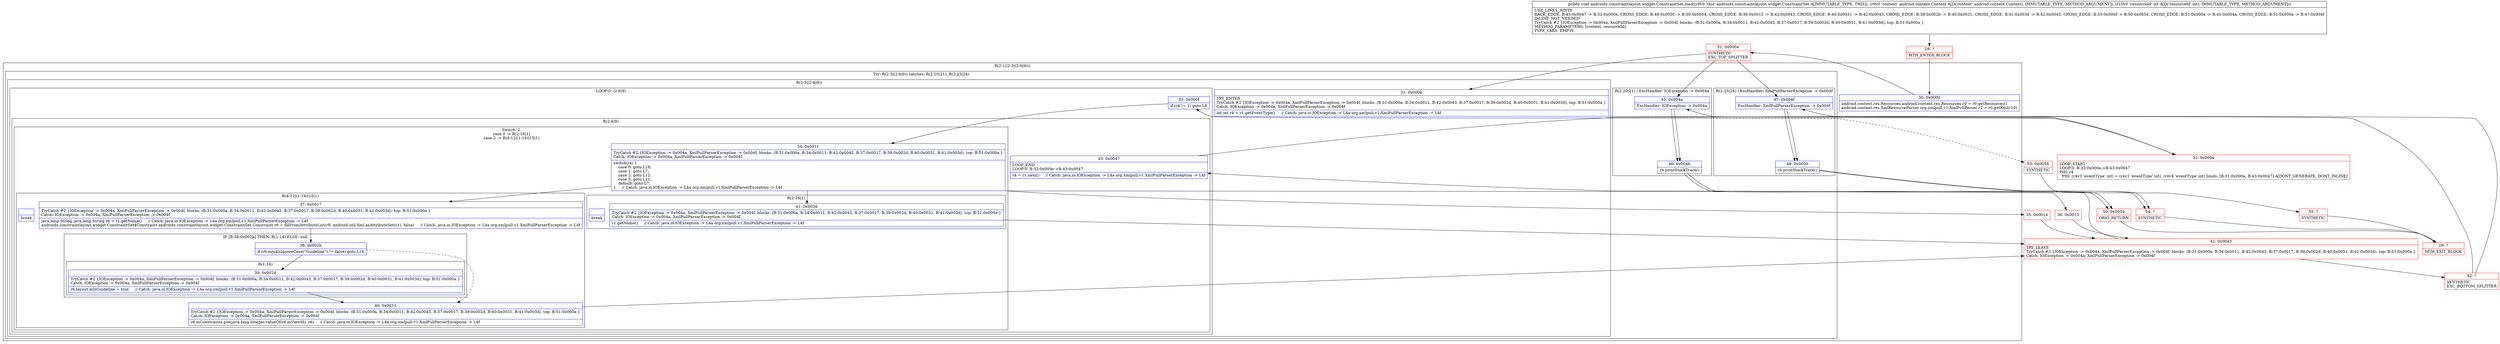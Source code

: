 digraph "CFG forandroidx.constraintlayout.widget.ConstraintSet.load(Landroid\/content\/Context;I)V" {
subgraph cluster_Region_533361606 {
label = "R(2:1|(2:3|(2:6|9)))";
node [shape=record,color=blue];
Node_30 [shape=record,label="{30\:\ 0x0000|android.content.res.Resources android.content.res.Resources r0 = r9.getResources()\landroid.content.res.XmlResourceParser org.xmlpull.v1.XmlPullParser r1 = r0.getXml(r10)\l}"];
subgraph cluster_TryCatchRegion_688056747 {
label = "Try: R(2:3|(2:6|9)) catches: R(2:20|21), R(2:23|24)";
node [shape=record,color=blue];
subgraph cluster_Region_1052759467 {
label = "R(2:3|(2:6|9))";
node [shape=record,color=blue];
Node_31 [shape=record,label="{31\:\ 0x000a|TRY_ENTER\lTryCatch #2 \{IOException \-\> 0x004a, XmlPullParserException \-\> 0x004f, blocks: (B:31:0x000a, B:34:0x0011, B:42:0x0043, B:37:0x0017, B:39:0x002d, B:40:0x0031, B:41:0x003d), top: B:51:0x000a \}\lCatch: IOException \-\> 0x004a, XmlPullParserException \-\> 0x004f\l|int int r4 = r1.getEventType()     \/\/ Catch: java.io.IOException \-\> L4a org.xmlpull.v1.XmlPullParserException \-\> L4f\l}"];
subgraph cluster_LoopRegion_1574380999 {
label = "LOOP:0: (2:6|9)";
node [shape=record,color=blue];
Node_33 [shape=record,label="{33\:\ 0x000f|if (r4 != 1) goto L6\l}"];
subgraph cluster_Region_2078635849 {
label = "R(2:6|9)";
node [shape=record,color=blue];
subgraph cluster_SwitchRegion_536382703 {
label = "Switch: 2
 case 0 -> R(2:16|1)
 case 2 -> R(4:12|(1:14)|15|1)";
node [shape=record,color=blue];
Node_34 [shape=record,label="{34\:\ 0x0011|TryCatch #2 \{IOException \-\> 0x004a, XmlPullParserException \-\> 0x004f, blocks: (B:31:0x000a, B:34:0x0011, B:42:0x0043, B:37:0x0017, B:39:0x002d, B:40:0x0031, B:41:0x003d), top: B:51:0x000a \}\lCatch: IOException \-\> 0x004a, XmlPullParserException \-\> 0x004f\l|switch(r4) \{\l    case 0: goto L16;\l    case 1: goto L7;\l    case 2: goto L12;\l    case 3: goto L11;\l    default: goto L7;\l\}     \/\/ Catch: java.io.IOException \-\> L4a org.xmlpull.v1.XmlPullParserException \-\> L4f\l}"];
subgraph cluster_Region_1999627897 {
label = "R(2:16|1)";
node [shape=record,color=blue];
Node_41 [shape=record,label="{41\:\ 0x003d|TryCatch #2 \{IOException \-\> 0x004a, XmlPullParserException \-\> 0x004f, blocks: (B:31:0x000a, B:34:0x0011, B:42:0x0043, B:37:0x0017, B:39:0x002d, B:40:0x0031, B:41:0x003d), top: B:51:0x000a \}\lCatch: IOException \-\> 0x004a, XmlPullParserException \-\> 0x004f\l|r1.getName()     \/\/ Catch: java.io.IOException \-\> L4a org.xmlpull.v1.XmlPullParserException \-\> L4f\l}"];
Node_InsnContainer_1829719795 [shape=record,label="{|break\l}"];
}
subgraph cluster_Region_1001914137 {
label = "R(4:12|(1:14)|15|1)";
node [shape=record,color=blue];
Node_37 [shape=record,label="{37\:\ 0x0017|TryCatch #2 \{IOException \-\> 0x004a, XmlPullParserException \-\> 0x004f, blocks: (B:31:0x000a, B:34:0x0011, B:42:0x0043, B:37:0x0017, B:39:0x002d, B:40:0x0031, B:41:0x003d), top: B:51:0x000a \}\lCatch: IOException \-\> 0x004a, XmlPullParserException \-\> 0x004f\l|java.lang.String java.lang.String r6 = r1.getName()     \/\/ Catch: java.io.IOException \-\> L4a org.xmlpull.v1.XmlPullParserException \-\> L4f\landroidx.constraintlayout.widget.ConstraintSet$Constraint androidx.constraintlayout.widget.ConstraintSet.Constraint r6 = fillFromAttributeList(r9, android.util.Xml.asAttributeSet(r1), false)     \/\/ Catch: java.io.IOException \-\> L4a org.xmlpull.v1.XmlPullParserException \-\> L4f\l}"];
subgraph cluster_IfRegion_401390919 {
label = "IF [B:38:0x002b] THEN: R(1:14) ELSE: null";
node [shape=record,color=blue];
Node_38 [shape=record,label="{38\:\ 0x002b|if (r6.equalsIgnoreCase(\"Guideline\") != false) goto L14\l}"];
subgraph cluster_Region_329762708 {
label = "R(1:14)";
node [shape=record,color=blue];
Node_39 [shape=record,label="{39\:\ 0x002d|TryCatch #2 \{IOException \-\> 0x004a, XmlPullParserException \-\> 0x004f, blocks: (B:31:0x000a, B:34:0x0011, B:42:0x0043, B:37:0x0017, B:39:0x002d, B:40:0x0031, B:41:0x003d), top: B:51:0x000a \}\lCatch: IOException \-\> 0x004a, XmlPullParserException \-\> 0x004f\l|r6.layout.mIsGuideline = true     \/\/ Catch: java.io.IOException \-\> L4a org.xmlpull.v1.XmlPullParserException \-\> L4f\l}"];
}
}
Node_40 [shape=record,label="{40\:\ 0x0031|TryCatch #2 \{IOException \-\> 0x004a, XmlPullParserException \-\> 0x004f, blocks: (B:31:0x000a, B:34:0x0011, B:42:0x0043, B:37:0x0017, B:39:0x002d, B:40:0x0031, B:41:0x003d), top: B:51:0x000a \}\lCatch: IOException \-\> 0x004a, XmlPullParserException \-\> 0x004f\l|r8.mConstraints.put(java.lang.Integer.valueOf(r6.mViewId), r6)     \/\/ Catch: java.io.IOException \-\> L4a org.xmlpull.v1.XmlPullParserException \-\> L4f\l}"];
Node_InsnContainer_2103324013 [shape=record,label="{|break\l}"];
}
}
Node_43 [shape=record,label="{43\:\ 0x0047|LOOP_END\lLOOP:0: B:32:0x000e\-\>B:43:0x0047\l|r4 = r1.next()     \/\/ Catch: java.io.IOException \-\> L4a org.xmlpull.v1.XmlPullParserException \-\> L4f\l}"];
}
}
}
subgraph cluster_Region_491511670 {
label = "R(2:20|21) | ExcHandler: IOException \-\> 0x004a\l";
node [shape=record,color=blue];
Node_45 [shape=record,label="{45\:\ 0x004a|ExcHandler: IOException \-\> 0x004a\l}"];
Node_46 [shape=record,label="{46\:\ 0x004b|r4.printStackTrace()\l}"];
}
subgraph cluster_Region_599401157 {
label = "R(2:23|24) | ExcHandler: XmlPullParserException \-\> 0x004f\l";
node [shape=record,color=blue];
Node_47 [shape=record,label="{47\:\ 0x004f|ExcHandler: XmlPullParserException \-\> 0x004f\l}"];
Node_48 [shape=record,label="{48\:\ 0x0050|r4.printStackTrace()\l}"];
}
}
}
subgraph cluster_Region_599401157 {
label = "R(2:23|24) | ExcHandler: XmlPullParserException \-\> 0x004f\l";
node [shape=record,color=blue];
Node_47 [shape=record,label="{47\:\ 0x004f|ExcHandler: XmlPullParserException \-\> 0x004f\l}"];
Node_48 [shape=record,label="{48\:\ 0x0050|r4.printStackTrace()\l}"];
}
subgraph cluster_Region_491511670 {
label = "R(2:20|21) | ExcHandler: IOException \-\> 0x004a\l";
node [shape=record,color=blue];
Node_45 [shape=record,label="{45\:\ 0x004a|ExcHandler: IOException \-\> 0x004a\l}"];
Node_46 [shape=record,label="{46\:\ 0x004b|r4.printStackTrace()\l}"];
}
Node_28 [shape=record,color=red,label="{28\:\ ?|MTH_ENTER_BLOCK\l}"];
Node_51 [shape=record,color=red,label="{51\:\ 0x000a|SYNTHETIC\lEXC_TOP_SPLITTER\l}"];
Node_32 [shape=record,color=red,label="{32\:\ 0x000e|LOOP_START\lLOOP:0: B:32:0x000e\-\>B:43:0x0047\lPHI: r4 \l  PHI: (r4v3 'eventType' int) = (r4v2 'eventType' int), (r4v4 'eventType' int) binds: [B:31:0x000a, B:43:0x0047] A[DONT_GENERATE, DONT_INLINE]\l}"];
Node_35 [shape=record,color=red,label="{35\:\ 0x0014}"];
Node_42 [shape=record,color=red,label="{42\:\ 0x0043|TRY_LEAVE\lTryCatch #2 \{IOException \-\> 0x004a, XmlPullParserException \-\> 0x004f, blocks: (B:31:0x000a, B:34:0x0011, B:42:0x0043, B:37:0x0017, B:39:0x002d, B:40:0x0031, B:41:0x003d), top: B:51:0x000a \}\lCatch: IOException \-\> 0x004a, XmlPullParserException \-\> 0x004f\l}"];
Node_52 [shape=record,color=red,label="{52\:\ ?|SYNTHETIC\lEXC_BOTTOM_SPLITTER\l}"];
Node_36 [shape=record,color=red,label="{36\:\ 0x0015}"];
Node_53 [shape=record,color=red,label="{53\:\ 0x0054|SYNTHETIC\l}"];
Node_55 [shape=record,color=red,label="{55\:\ ?|SYNTHETIC\l}"];
Node_29 [shape=record,color=red,label="{29\:\ ?|MTH_EXIT_BLOCK\l}"];
Node_50 [shape=record,color=red,label="{50\:\ 0x0054|ORIG_RETURN\l}"];
Node_54 [shape=record,color=red,label="{54\:\ ?|SYNTHETIC\l}"];
MethodNode[shape=record,label="{public void androidx.constraintlayout.widget.ConstraintSet.load((r8v0 'this' androidx.constraintlayout.widget.ConstraintSet A[IMMUTABLE_TYPE, THIS]), (r9v0 'context' android.content.Context A[D('context' android.content.Context), IMMUTABLE_TYPE, METHOD_ARGUMENT]), (r10v0 'resourceId' int A[D('resourceId' int), IMMUTABLE_TYPE, METHOD_ARGUMENT]))  | USE_LINES_HINTS\lBACK_EDGE: B:43:0x0047 \-\> B:32:0x000e, CROSS_EDGE: B:48:0x0050 \-\> B:50:0x0054, CROSS_EDGE: B:36:0x0015 \-\> B:42:0x0043, CROSS_EDGE: B:40:0x0031 \-\> B:42:0x0043, CROSS_EDGE: B:38:0x002b \-\> B:40:0x0031, CROSS_EDGE: B:41:0x003d \-\> B:42:0x0043, CROSS_EDGE: B:33:0x000f \-\> B:50:0x0054, CROSS_EDGE: B:51:0x000a \-\> B:45:0x004a, CROSS_EDGE: B:51:0x000a \-\> B:47:0x004f\lINLINE_NOT_NEEDED\lTryCatch #2 \{IOException \-\> 0x004a, XmlPullParserException \-\> 0x004f, blocks: (B:31:0x000a, B:34:0x0011, B:42:0x0043, B:37:0x0017, B:39:0x002d, B:40:0x0031, B:41:0x003d), top: B:51:0x000a \}\lMETHOD_PARAMETERS: [context, resourceId]\lTYPE_VARS: EMPTY\l}"];
MethodNode -> Node_28;Node_30 -> Node_51;
Node_31 -> Node_32;
Node_33 -> Node_34;
Node_33 -> Node_53[style=dashed];
Node_34 -> Node_35;
Node_34 -> Node_36;
Node_34 -> Node_37;
Node_34 -> Node_41;
Node_41 -> Node_42;
Node_37 -> Node_38;
Node_38 -> Node_39;
Node_38 -> Node_40[style=dashed];
Node_39 -> Node_40;
Node_40 -> Node_42;
Node_43 -> Node_32;
Node_45 -> Node_46;
Node_46 -> Node_50;
Node_47 -> Node_48;
Node_48 -> Node_54;
Node_47 -> Node_48;
Node_48 -> Node_54;
Node_45 -> Node_46;
Node_46 -> Node_50;
Node_28 -> Node_30;
Node_51 -> Node_31;
Node_51 -> Node_45;
Node_51 -> Node_47;
Node_32 -> Node_33;
Node_35 -> Node_42;
Node_42 -> Node_43;
Node_42 -> Node_52;
Node_52 -> Node_45;
Node_52 -> Node_47;
Node_36 -> Node_42;
Node_53 -> Node_55;
Node_55 -> Node_29;
Node_50 -> Node_29;
Node_54 -> Node_29;
}

